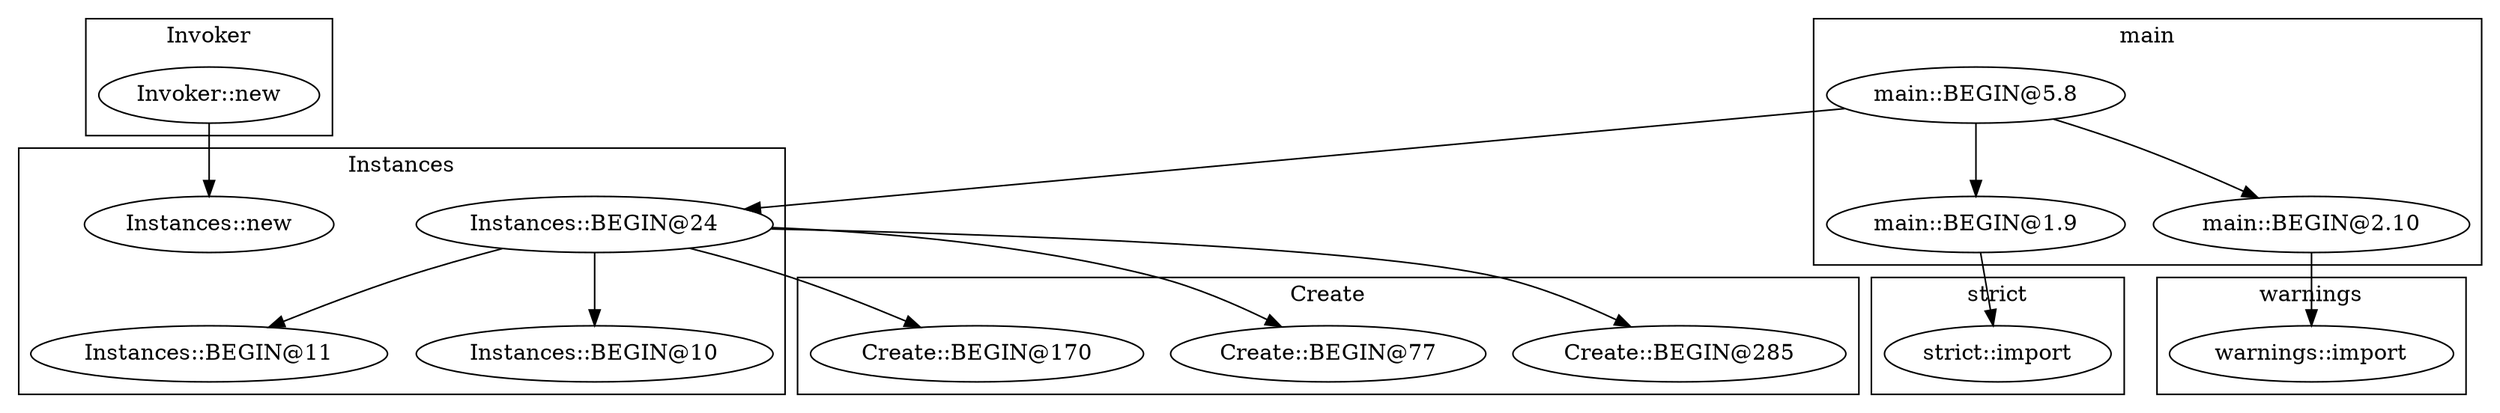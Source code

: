 digraph {
graph [overlap=false]
subgraph cluster_Invoker {
	label="Invoker";
	"Invoker::new";
}
subgraph cluster_Instances {
	label="Instances";
	"Instances::BEGIN@11";
	"Instances::new";
	"Instances::BEGIN@24";
	"Instances::BEGIN@10";
}
subgraph cluster_warnings {
	label="warnings";
	"warnings::import";
}
subgraph cluster_main {
	label="main";
	"main::BEGIN@1.9";
	"main::BEGIN@2.10";
	"main::BEGIN@5.8";
}
subgraph cluster_strict {
	label="strict";
	"strict::import";
}
subgraph cluster_Create {
	label="Create";
	"Create::BEGIN@285";
	"Create::BEGIN@77";
	"Create::BEGIN@170";
}
"main::BEGIN@5.8" -> "main::BEGIN@1.9";
"Instances::BEGIN@24" -> "Instances::BEGIN@10";
"Invoker::new" -> "Instances::new";
"Instances::BEGIN@24" -> "Create::BEGIN@285";
"main::BEGIN@5.8" -> "Instances::BEGIN@24";
"main::BEGIN@2.10" -> "warnings::import";
"main::BEGIN@5.8" -> "main::BEGIN@2.10";
"Instances::BEGIN@24" -> "Create::BEGIN@77";
"Instances::BEGIN@24" -> "Create::BEGIN@170";
"Instances::BEGIN@24" -> "Instances::BEGIN@11";
"main::BEGIN@1.9" -> "strict::import";
}

